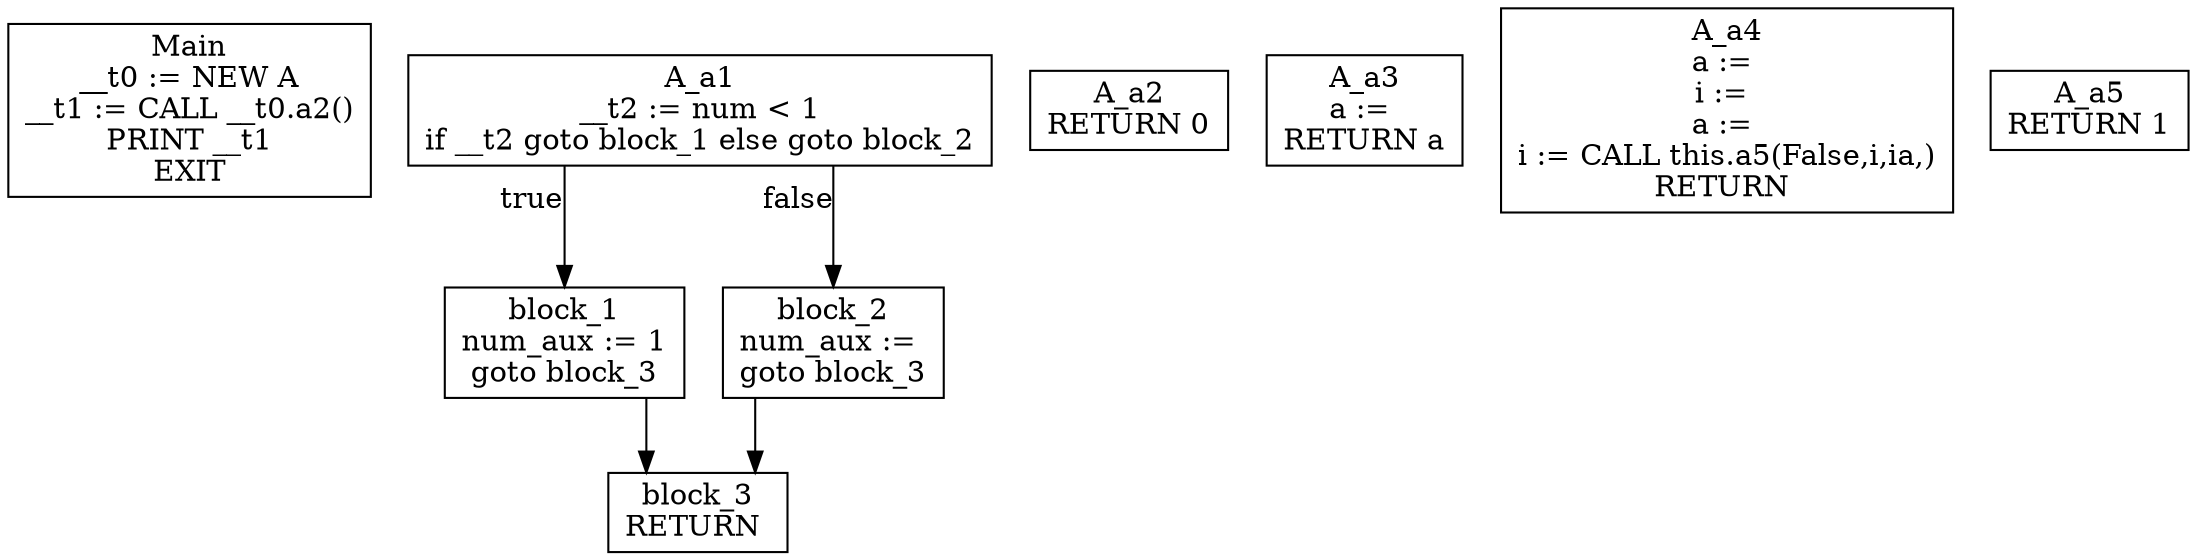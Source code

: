 digraph CFG {
graph [splines=ortho];
node [shape=box];
Main [label="Main\n__t0 := NEW A\n__t1 := CALL __t0.a2()\nPRINT __t1\nEXIT\n"];
A_a1 -> block_1 [xlabel="true"];
A_a1 -> block_2 [xlabel="false"];
A_a1 [label="A_a1\n__t2 := num < 1\nif __t2 goto block_1 else goto block_2\n"];
block_1 -> block_3;
block_1 [label="block_1\nnum_aux := 1\ngoto block_3\n"];
block_2 -> block_3;
block_2 [label="block_2\nnum_aux := \ngoto block_3\n"];
block_3 [label="block_3\nRETURN \n"];
A_a2 [label="A_a2\nRETURN 0\n"];
A_a3 [label="A_a3\na := \nRETURN a\n"];
A_a4 [label="A_a4\na := \ni := \na := \ni := CALL this.a5(False,i,ia,)\nRETURN \n"];
A_a5 [label="A_a5\nRETURN 1\n"];
}
